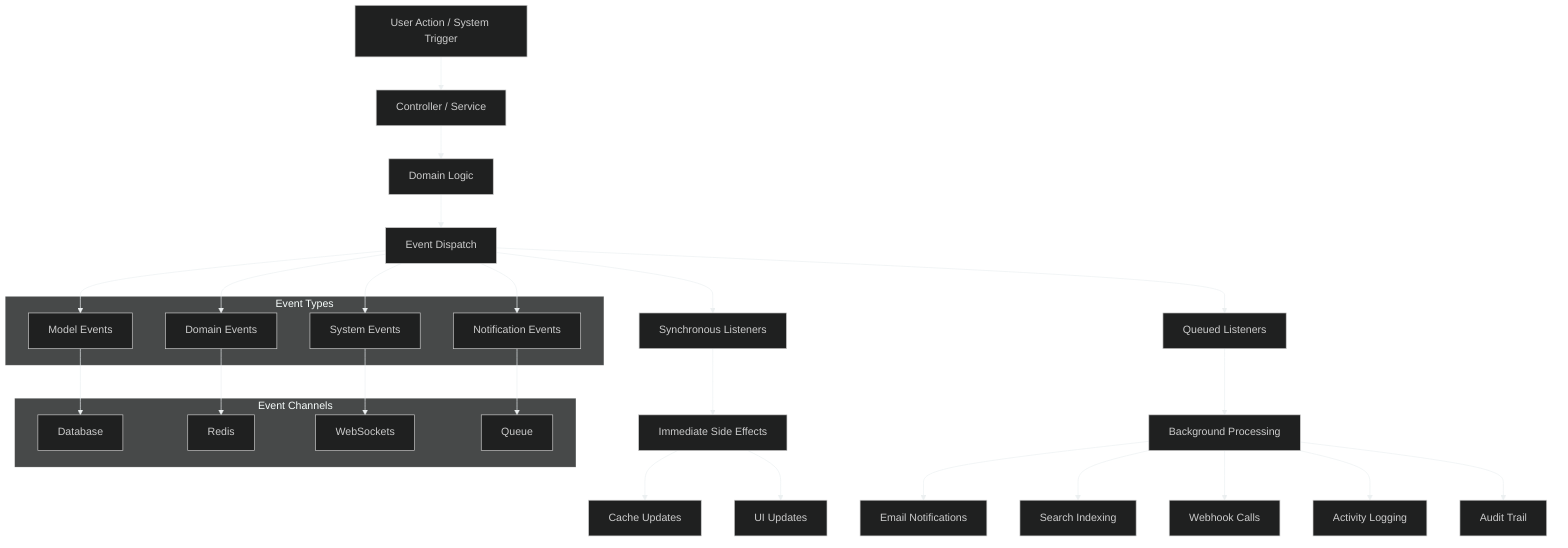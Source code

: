 %%{init: {'theme': 'dark', 'themeVariables': { 'primaryColor': '#2c3e50', 'primaryTextColor': '#ecf0f1', 'primaryBorderColor': '#7f8c8d', 'lineColor': '#ecf0f1', 'secondaryColor': '#34495e', 'tertiaryColor': '#282c34' }}}%%
flowchart TD
    A[User Action / System Trigger] --> B[Controller / Service]
    B --> C[Domain Logic]
    C --> D[Event Dispatch]
    
    D --> E1[Synchronous Listeners]
    D --> E2[Queued Listeners]
    
    E1 --> F1[Immediate Side Effects]
    E2 --> F2[Background Processing]
    
    F1 --> G1[Cache Updates]
    F1 --> G2[UI Updates]
    
    F2 --> H1[Email Notifications]
    F2 --> H2[Search Indexing]
    F2 --> H3[Webhook Calls]
    F2 --> H4[Activity Logging]
    F2 --> H5[Audit Trail]
    
    subgraph "Event Types"
        I1[Model Events]
        I2[Domain Events]
        I3[System Events]
        I4[Notification Events]
    end
    
    subgraph "Event Channels"
        J1[Database]
        J2[Redis]
        J3[WebSockets]
        J4[Queue]
    end
    
    D --> I1
    D --> I2
    D --> I3
    D --> I4
    
    I1 --> J1
    I2 --> J2
    I3 --> J3
    I4 --> J4
